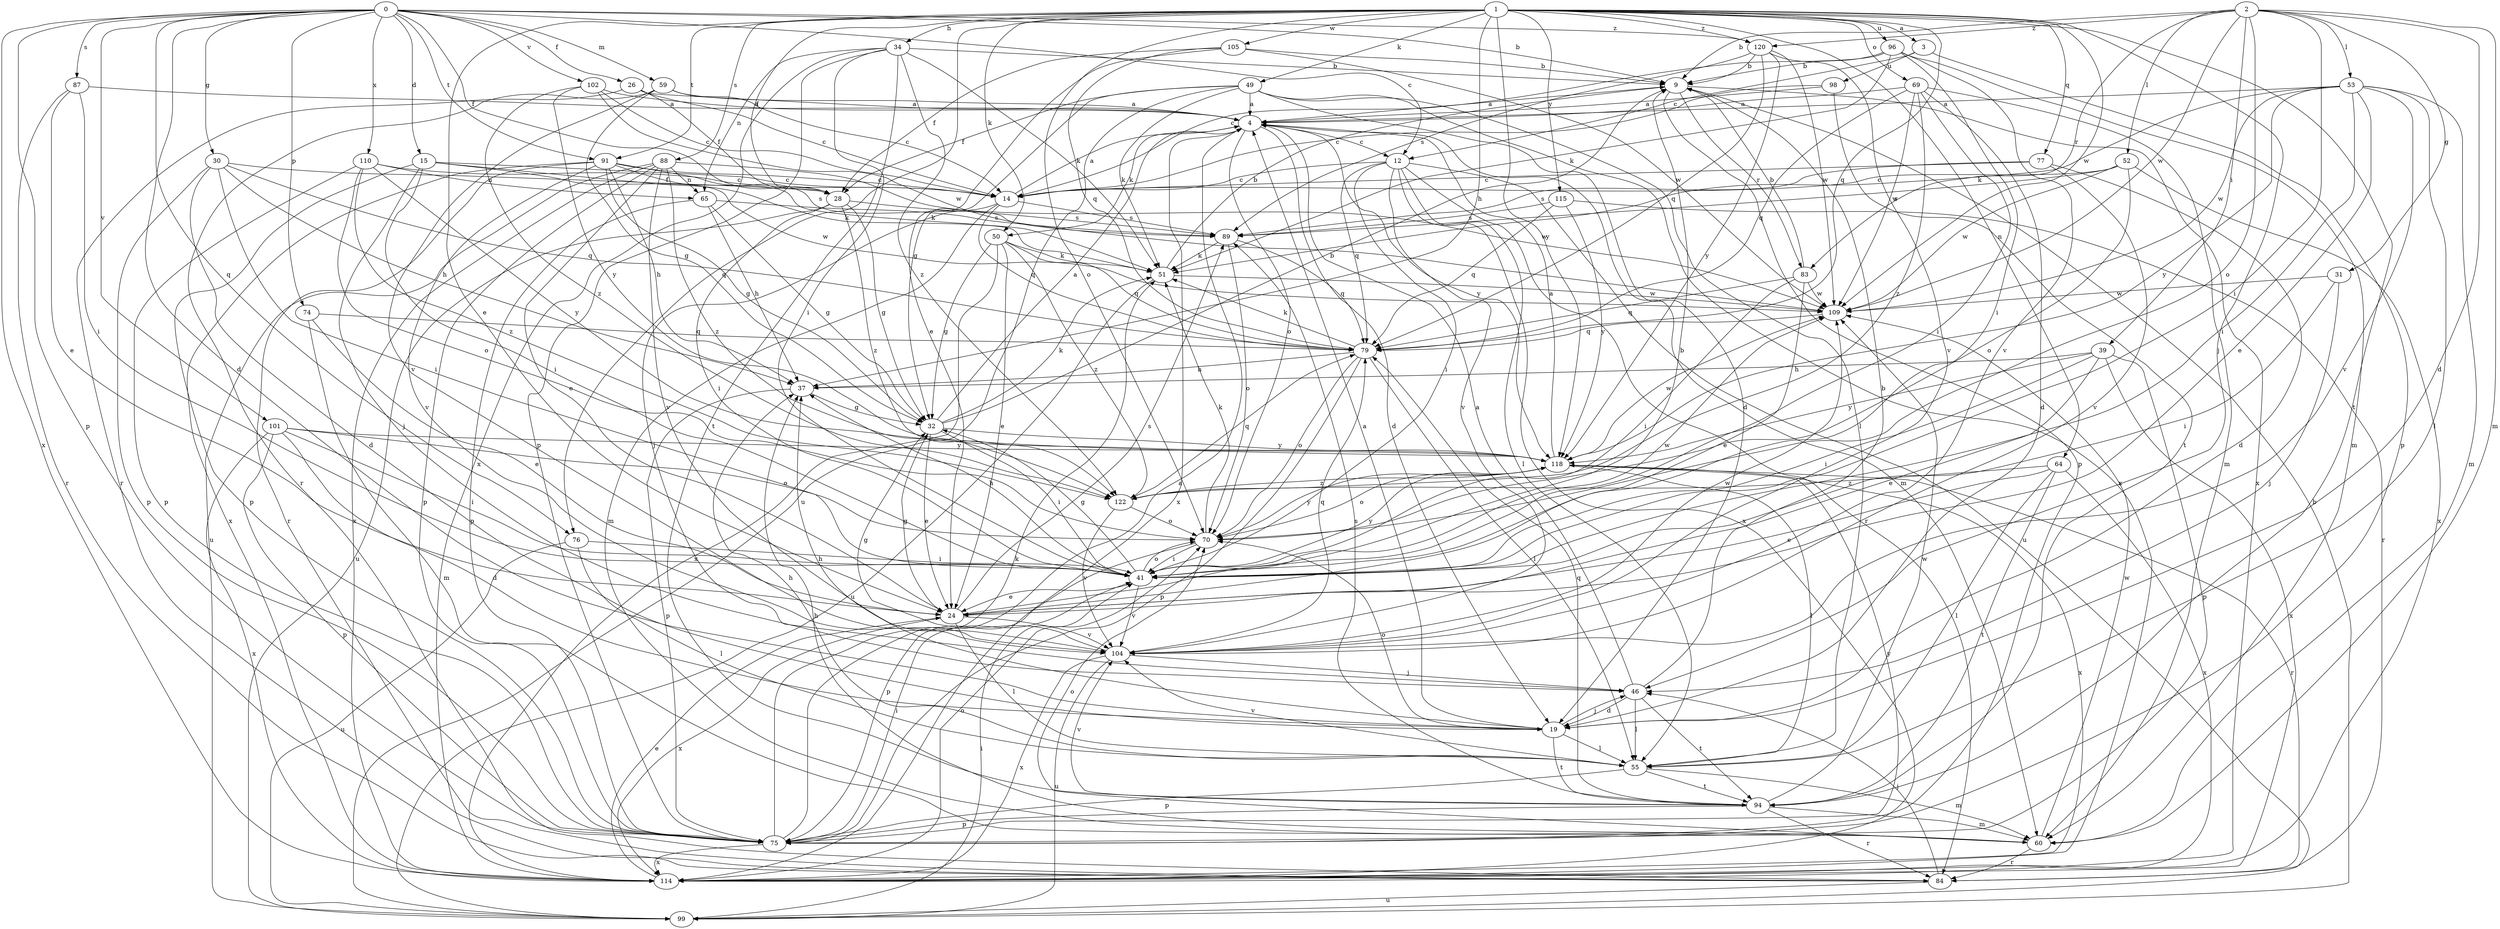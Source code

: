 strict digraph  {
0;
1;
2;
3;
4;
9;
12;
14;
15;
19;
24;
26;
28;
30;
31;
32;
34;
37;
39;
41;
46;
49;
50;
51;
52;
53;
55;
59;
60;
64;
65;
69;
70;
74;
75;
76;
77;
79;
83;
84;
87;
88;
89;
91;
94;
96;
98;
99;
101;
102;
104;
105;
109;
110;
114;
115;
118;
120;
122;
0 -> 9  [label=b];
0 -> 12  [label=c];
0 -> 15  [label=d];
0 -> 19  [label=d];
0 -> 26  [label=f];
0 -> 28  [label=f];
0 -> 30  [label=g];
0 -> 59  [label=m];
0 -> 74  [label=p];
0 -> 75  [label=p];
0 -> 76  [label=q];
0 -> 87  [label=s];
0 -> 91  [label=t];
0 -> 101  [label=v];
0 -> 102  [label=v];
0 -> 110  [label=x];
0 -> 114  [label=x];
0 -> 120  [label=z];
1 -> 3  [label=a];
1 -> 24  [label=e];
1 -> 28  [label=f];
1 -> 34  [label=h];
1 -> 37  [label=h];
1 -> 46  [label=j];
1 -> 49  [label=k];
1 -> 50  [label=k];
1 -> 64  [label=n];
1 -> 69  [label=o];
1 -> 70  [label=o];
1 -> 76  [label=q];
1 -> 77  [label=q];
1 -> 79  [label=q];
1 -> 88  [label=s];
1 -> 91  [label=t];
1 -> 94  [label=t];
1 -> 96  [label=u];
1 -> 105  [label=w];
1 -> 109  [label=w];
1 -> 115  [label=y];
1 -> 118  [label=y];
1 -> 120  [label=z];
2 -> 9  [label=b];
2 -> 19  [label=d];
2 -> 31  [label=g];
2 -> 39  [label=i];
2 -> 41  [label=i];
2 -> 52  [label=l];
2 -> 53  [label=l];
2 -> 60  [label=m];
2 -> 70  [label=o];
2 -> 83  [label=r];
2 -> 109  [label=w];
2 -> 120  [label=z];
3 -> 12  [label=c];
3 -> 75  [label=p];
3 -> 98  [label=u];
4 -> 12  [label=c];
4 -> 19  [label=d];
4 -> 50  [label=k];
4 -> 60  [label=m];
4 -> 70  [label=o];
4 -> 114  [label=x];
4 -> 118  [label=y];
9 -> 4  [label=a];
9 -> 75  [label=p];
9 -> 83  [label=r];
9 -> 114  [label=x];
12 -> 14  [label=c];
12 -> 41  [label=i];
12 -> 55  [label=l];
12 -> 79  [label=q];
12 -> 84  [label=r];
12 -> 99  [label=u];
12 -> 104  [label=v];
12 -> 114  [label=x];
14 -> 4  [label=a];
14 -> 46  [label=j];
14 -> 60  [label=m];
14 -> 79  [label=q];
14 -> 89  [label=s];
15 -> 14  [label=c];
15 -> 41  [label=i];
15 -> 46  [label=j];
15 -> 51  [label=k];
15 -> 75  [label=p];
15 -> 109  [label=w];
19 -> 4  [label=a];
19 -> 37  [label=h];
19 -> 46  [label=j];
19 -> 55  [label=l];
19 -> 70  [label=o];
19 -> 94  [label=t];
24 -> 9  [label=b];
24 -> 32  [label=g];
24 -> 55  [label=l];
24 -> 89  [label=s];
24 -> 104  [label=v];
24 -> 114  [label=x];
26 -> 4  [label=a];
26 -> 14  [label=c];
26 -> 28  [label=f];
26 -> 84  [label=r];
28 -> 32  [label=g];
28 -> 41  [label=i];
28 -> 89  [label=s];
28 -> 99  [label=u];
28 -> 122  [label=z];
30 -> 19  [label=d];
30 -> 28  [label=f];
30 -> 37  [label=h];
30 -> 41  [label=i];
30 -> 75  [label=p];
30 -> 79  [label=q];
31 -> 41  [label=i];
31 -> 46  [label=j];
31 -> 109  [label=w];
32 -> 4  [label=a];
32 -> 9  [label=b];
32 -> 24  [label=e];
32 -> 41  [label=i];
32 -> 51  [label=k];
32 -> 118  [label=y];
34 -> 9  [label=b];
34 -> 41  [label=i];
34 -> 51  [label=k];
34 -> 65  [label=n];
34 -> 75  [label=p];
34 -> 94  [label=t];
34 -> 114  [label=x];
34 -> 122  [label=z];
37 -> 32  [label=g];
37 -> 75  [label=p];
39 -> 24  [label=e];
39 -> 37  [label=h];
39 -> 41  [label=i];
39 -> 75  [label=p];
39 -> 114  [label=x];
39 -> 118  [label=y];
41 -> 24  [label=e];
41 -> 32  [label=g];
41 -> 37  [label=h];
41 -> 70  [label=o];
41 -> 104  [label=v];
41 -> 109  [label=w];
41 -> 118  [label=y];
46 -> 4  [label=a];
46 -> 9  [label=b];
46 -> 19  [label=d];
46 -> 55  [label=l];
46 -> 94  [label=t];
49 -> 4  [label=a];
49 -> 19  [label=d];
49 -> 28  [label=f];
49 -> 32  [label=g];
49 -> 51  [label=k];
49 -> 55  [label=l];
49 -> 99  [label=u];
49 -> 114  [label=x];
50 -> 24  [label=e];
50 -> 32  [label=g];
50 -> 51  [label=k];
50 -> 79  [label=q];
50 -> 114  [label=x];
50 -> 122  [label=z];
51 -> 9  [label=b];
51 -> 99  [label=u];
51 -> 109  [label=w];
52 -> 14  [label=c];
52 -> 70  [label=o];
52 -> 89  [label=s];
52 -> 109  [label=w];
52 -> 114  [label=x];
53 -> 4  [label=a];
53 -> 24  [label=e];
53 -> 41  [label=i];
53 -> 51  [label=k];
53 -> 55  [label=l];
53 -> 60  [label=m];
53 -> 104  [label=v];
53 -> 109  [label=w];
53 -> 118  [label=y];
55 -> 37  [label=h];
55 -> 60  [label=m];
55 -> 75  [label=p];
55 -> 94  [label=t];
55 -> 104  [label=v];
59 -> 4  [label=a];
59 -> 14  [label=c];
59 -> 32  [label=g];
59 -> 84  [label=r];
59 -> 104  [label=v];
60 -> 37  [label=h];
60 -> 70  [label=o];
60 -> 84  [label=r];
60 -> 109  [label=w];
64 -> 24  [label=e];
64 -> 55  [label=l];
64 -> 94  [label=t];
64 -> 114  [label=x];
64 -> 122  [label=z];
65 -> 32  [label=g];
65 -> 37  [label=h];
65 -> 75  [label=p];
65 -> 89  [label=s];
69 -> 4  [label=a];
69 -> 19  [label=d];
69 -> 41  [label=i];
69 -> 60  [label=m];
69 -> 79  [label=q];
69 -> 109  [label=w];
69 -> 122  [label=z];
70 -> 41  [label=i];
70 -> 51  [label=k];
70 -> 75  [label=p];
70 -> 118  [label=y];
74 -> 24  [label=e];
74 -> 60  [label=m];
74 -> 79  [label=q];
75 -> 4  [label=a];
75 -> 41  [label=i];
75 -> 51  [label=k];
75 -> 114  [label=x];
75 -> 118  [label=y];
76 -> 41  [label=i];
76 -> 55  [label=l];
76 -> 99  [label=u];
77 -> 14  [label=c];
77 -> 19  [label=d];
77 -> 89  [label=s];
77 -> 104  [label=v];
79 -> 37  [label=h];
79 -> 51  [label=k];
79 -> 55  [label=l];
79 -> 70  [label=o];
79 -> 75  [label=p];
83 -> 9  [label=b];
83 -> 24  [label=e];
83 -> 41  [label=i];
83 -> 79  [label=q];
83 -> 109  [label=w];
84 -> 46  [label=j];
84 -> 99  [label=u];
87 -> 4  [label=a];
87 -> 24  [label=e];
87 -> 41  [label=i];
87 -> 84  [label=r];
88 -> 24  [label=e];
88 -> 65  [label=n];
88 -> 75  [label=p];
88 -> 99  [label=u];
88 -> 104  [label=v];
88 -> 109  [label=w];
88 -> 114  [label=x];
88 -> 122  [label=z];
89 -> 51  [label=k];
89 -> 70  [label=o];
89 -> 79  [label=q];
91 -> 14  [label=c];
91 -> 32  [label=g];
91 -> 37  [label=h];
91 -> 51  [label=k];
91 -> 84  [label=r];
91 -> 89  [label=s];
91 -> 104  [label=v];
91 -> 114  [label=x];
94 -> 60  [label=m];
94 -> 75  [label=p];
94 -> 79  [label=q];
94 -> 84  [label=r];
94 -> 89  [label=s];
94 -> 104  [label=v];
94 -> 109  [label=w];
96 -> 9  [label=b];
96 -> 14  [label=c];
96 -> 41  [label=i];
96 -> 51  [label=k];
96 -> 60  [label=m];
96 -> 104  [label=v];
98 -> 4  [label=a];
98 -> 14  [label=c];
98 -> 94  [label=t];
99 -> 9  [label=b];
99 -> 41  [label=i];
101 -> 19  [label=d];
101 -> 41  [label=i];
101 -> 70  [label=o];
101 -> 75  [label=p];
101 -> 114  [label=x];
101 -> 118  [label=y];
102 -> 4  [label=a];
102 -> 14  [label=c];
102 -> 109  [label=w];
102 -> 118  [label=y];
102 -> 122  [label=z];
104 -> 32  [label=g];
104 -> 46  [label=j];
104 -> 79  [label=q];
104 -> 99  [label=u];
104 -> 109  [label=w];
104 -> 114  [label=x];
105 -> 9  [label=b];
105 -> 24  [label=e];
105 -> 28  [label=f];
105 -> 79  [label=q];
105 -> 109  [label=w];
109 -> 79  [label=q];
110 -> 14  [label=c];
110 -> 65  [label=n];
110 -> 70  [label=o];
110 -> 75  [label=p];
110 -> 118  [label=y];
110 -> 122  [label=z];
114 -> 24  [label=e];
114 -> 70  [label=o];
115 -> 79  [label=q];
115 -> 84  [label=r];
115 -> 89  [label=s];
115 -> 118  [label=y];
118 -> 4  [label=a];
118 -> 55  [label=l];
118 -> 70  [label=o];
118 -> 84  [label=r];
118 -> 109  [label=w];
118 -> 114  [label=x];
118 -> 122  [label=z];
120 -> 9  [label=b];
120 -> 79  [label=q];
120 -> 89  [label=s];
120 -> 104  [label=v];
120 -> 109  [label=w];
120 -> 118  [label=y];
122 -> 70  [label=o];
122 -> 79  [label=q];
122 -> 104  [label=v];
}
